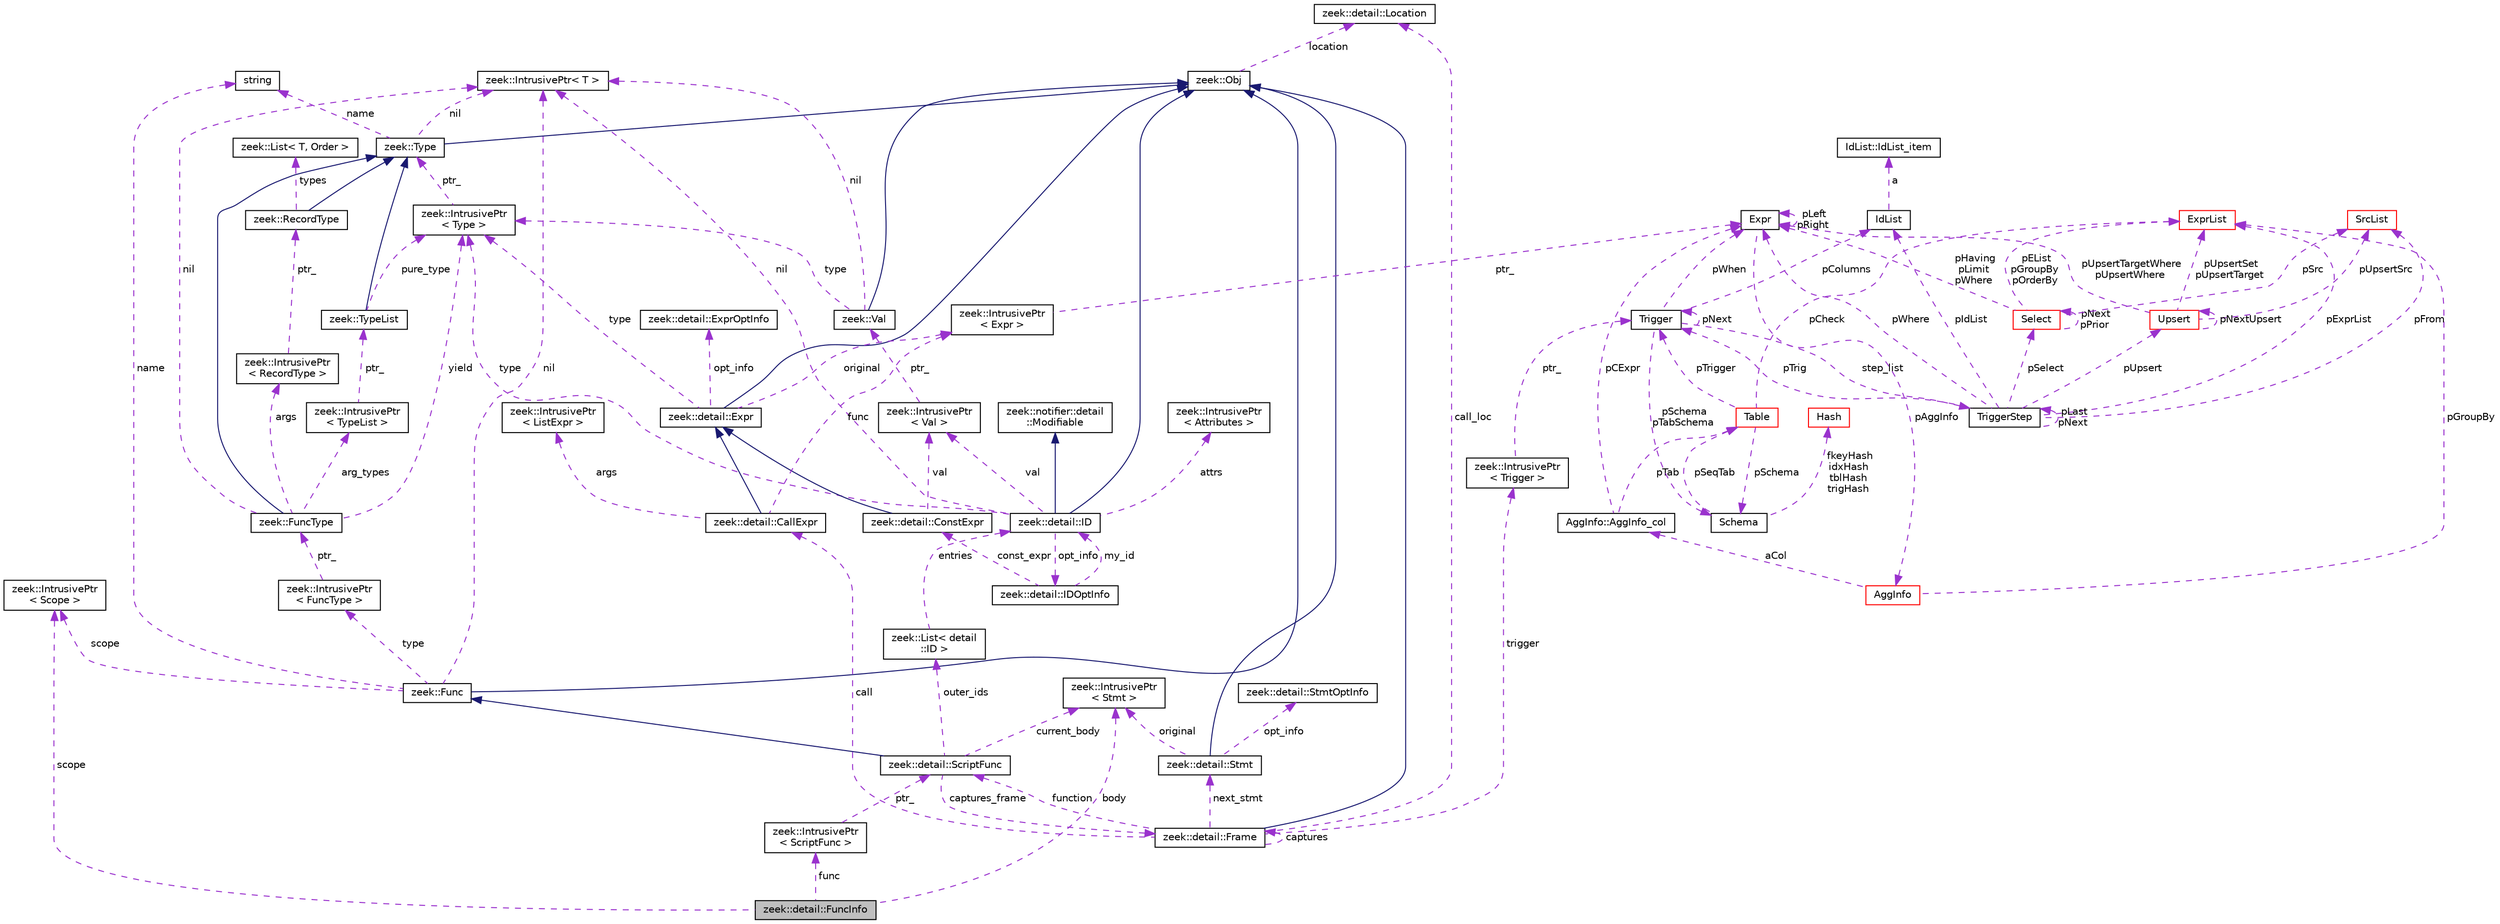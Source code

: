 digraph "zeek::detail::FuncInfo"
{
 // LATEX_PDF_SIZE
  edge [fontname="Helvetica",fontsize="10",labelfontname="Helvetica",labelfontsize="10"];
  node [fontname="Helvetica",fontsize="10",shape=record];
  Node1 [label="zeek::detail::FuncInfo",height=0.2,width=0.4,color="black", fillcolor="grey75", style="filled", fontcolor="black",tooltip=" "];
  Node2 -> Node1 [dir="back",color="darkorchid3",fontsize="10",style="dashed",label=" func" ,fontname="Helvetica"];
  Node2 [label="zeek::IntrusivePtr\l\< ScriptFunc \>",height=0.2,width=0.4,color="black", fillcolor="white", style="filled",URL="$d6/dba/classzeek_1_1IntrusivePtr.html",tooltip=" "];
  Node3 -> Node2 [dir="back",color="darkorchid3",fontsize="10",style="dashed",label=" ptr_" ,fontname="Helvetica"];
  Node3 [label="zeek::detail::ScriptFunc",height=0.2,width=0.4,color="black", fillcolor="white", style="filled",URL="$dc/db4/classzeek_1_1detail_1_1ScriptFunc.html",tooltip=" "];
  Node4 -> Node3 [dir="back",color="midnightblue",fontsize="10",style="solid",fontname="Helvetica"];
  Node4 [label="zeek::Func",height=0.2,width=0.4,color="black", fillcolor="white", style="filled",URL="$d5/d7c/classzeek_1_1Func.html",tooltip=" "];
  Node5 -> Node4 [dir="back",color="midnightblue",fontsize="10",style="solid",fontname="Helvetica"];
  Node5 [label="zeek::Obj",height=0.2,width=0.4,color="black", fillcolor="white", style="filled",URL="$dd/df1/classzeek_1_1Obj.html",tooltip=" "];
  Node6 -> Node5 [dir="back",color="darkorchid3",fontsize="10",style="dashed",label=" location" ,fontname="Helvetica"];
  Node6 [label="zeek::detail::Location",height=0.2,width=0.4,color="black", fillcolor="white", style="filled",URL="$d5/d1d/classzeek_1_1detail_1_1Location.html",tooltip=" "];
  Node7 -> Node4 [dir="back",color="darkorchid3",fontsize="10",style="dashed",label=" nil" ,fontname="Helvetica"];
  Node7 [label="zeek::IntrusivePtr\< T \>",height=0.2,width=0.4,color="black", fillcolor="white", style="filled",URL="$d6/dba/classzeek_1_1IntrusivePtr.html",tooltip=" "];
  Node8 -> Node4 [dir="back",color="darkorchid3",fontsize="10",style="dashed",label=" scope" ,fontname="Helvetica"];
  Node8 [label="zeek::IntrusivePtr\l\< Scope \>",height=0.2,width=0.4,color="black", fillcolor="white", style="filled",URL="$d6/dba/classzeek_1_1IntrusivePtr.html",tooltip=" "];
  Node9 -> Node4 [dir="back",color="darkorchid3",fontsize="10",style="dashed",label=" type" ,fontname="Helvetica"];
  Node9 [label="zeek::IntrusivePtr\l\< FuncType \>",height=0.2,width=0.4,color="black", fillcolor="white", style="filled",URL="$d6/dba/classzeek_1_1IntrusivePtr.html",tooltip=" "];
  Node10 -> Node9 [dir="back",color="darkorchid3",fontsize="10",style="dashed",label=" ptr_" ,fontname="Helvetica"];
  Node10 [label="zeek::FuncType",height=0.2,width=0.4,color="black", fillcolor="white", style="filled",URL="$da/ddd/classzeek_1_1FuncType.html",tooltip=" "];
  Node11 -> Node10 [dir="back",color="midnightblue",fontsize="10",style="solid",fontname="Helvetica"];
  Node11 [label="zeek::Type",height=0.2,width=0.4,color="black", fillcolor="white", style="filled",URL="$d0/d4f/classzeek_1_1Type.html",tooltip=" "];
  Node5 -> Node11 [dir="back",color="midnightblue",fontsize="10",style="solid",fontname="Helvetica"];
  Node7 -> Node11 [dir="back",color="darkorchid3",fontsize="10",style="dashed",label=" nil" ,fontname="Helvetica"];
  Node12 -> Node11 [dir="back",color="darkorchid3",fontsize="10",style="dashed",label=" name" ,fontname="Helvetica"];
  Node12 [label="string",height=0.2,width=0.4,color="black", fillcolor="white", style="filled",tooltip=" "];
  Node7 -> Node10 [dir="back",color="darkorchid3",fontsize="10",style="dashed",label=" nil" ,fontname="Helvetica"];
  Node13 -> Node10 [dir="back",color="darkorchid3",fontsize="10",style="dashed",label=" args" ,fontname="Helvetica"];
  Node13 [label="zeek::IntrusivePtr\l\< RecordType \>",height=0.2,width=0.4,color="black", fillcolor="white", style="filled",URL="$d6/dba/classzeek_1_1IntrusivePtr.html",tooltip=" "];
  Node14 -> Node13 [dir="back",color="darkorchid3",fontsize="10",style="dashed",label=" ptr_" ,fontname="Helvetica"];
  Node14 [label="zeek::RecordType",height=0.2,width=0.4,color="black", fillcolor="white", style="filled",URL="$df/d5b/classzeek_1_1RecordType.html",tooltip=" "];
  Node11 -> Node14 [dir="back",color="midnightblue",fontsize="10",style="solid",fontname="Helvetica"];
  Node15 -> Node14 [dir="back",color="darkorchid3",fontsize="10",style="dashed",label=" types" ,fontname="Helvetica"];
  Node15 [label="zeek::List\< T, Order \>",height=0.2,width=0.4,color="black", fillcolor="white", style="filled",URL="$d2/d8d/classzeek_1_1List.html",tooltip=" "];
  Node16 -> Node10 [dir="back",color="darkorchid3",fontsize="10",style="dashed",label=" arg_types" ,fontname="Helvetica"];
  Node16 [label="zeek::IntrusivePtr\l\< TypeList \>",height=0.2,width=0.4,color="black", fillcolor="white", style="filled",URL="$d6/dba/classzeek_1_1IntrusivePtr.html",tooltip=" "];
  Node17 -> Node16 [dir="back",color="darkorchid3",fontsize="10",style="dashed",label=" ptr_" ,fontname="Helvetica"];
  Node17 [label="zeek::TypeList",height=0.2,width=0.4,color="black", fillcolor="white", style="filled",URL="$da/d8e/classzeek_1_1TypeList.html",tooltip=" "];
  Node11 -> Node17 [dir="back",color="midnightblue",fontsize="10",style="solid",fontname="Helvetica"];
  Node18 -> Node17 [dir="back",color="darkorchid3",fontsize="10",style="dashed",label=" pure_type" ,fontname="Helvetica"];
  Node18 [label="zeek::IntrusivePtr\l\< Type \>",height=0.2,width=0.4,color="black", fillcolor="white", style="filled",URL="$d6/dba/classzeek_1_1IntrusivePtr.html",tooltip=" "];
  Node11 -> Node18 [dir="back",color="darkorchid3",fontsize="10",style="dashed",label=" ptr_" ,fontname="Helvetica"];
  Node18 -> Node10 [dir="back",color="darkorchid3",fontsize="10",style="dashed",label=" yield" ,fontname="Helvetica"];
  Node12 -> Node4 [dir="back",color="darkorchid3",fontsize="10",style="dashed",label=" name" ,fontname="Helvetica"];
  Node19 -> Node3 [dir="back",color="darkorchid3",fontsize="10",style="dashed",label=" outer_ids" ,fontname="Helvetica"];
  Node19 [label="zeek::List\< detail\l::ID \>",height=0.2,width=0.4,color="black", fillcolor="white", style="filled",URL="$d2/d8d/classzeek_1_1List.html",tooltip=" "];
  Node20 -> Node19 [dir="back",color="darkorchid3",fontsize="10",style="dashed",label=" entries" ,fontname="Helvetica"];
  Node20 [label="zeek::detail::ID",height=0.2,width=0.4,color="black", fillcolor="white", style="filled",URL="$d1/dcf/classzeek_1_1detail_1_1ID.html",tooltip=" "];
  Node5 -> Node20 [dir="back",color="midnightblue",fontsize="10",style="solid",fontname="Helvetica"];
  Node21 -> Node20 [dir="back",color="midnightblue",fontsize="10",style="solid",fontname="Helvetica"];
  Node21 [label="zeek::notifier::detail\l::Modifiable",height=0.2,width=0.4,color="black", fillcolor="white", style="filled",URL="$d8/d87/classzeek_1_1notifier_1_1detail_1_1Modifiable.html",tooltip=" "];
  Node7 -> Node20 [dir="back",color="darkorchid3",fontsize="10",style="dashed",label=" nil" ,fontname="Helvetica"];
  Node18 -> Node20 [dir="back",color="darkorchid3",fontsize="10",style="dashed",label=" type" ,fontname="Helvetica"];
  Node22 -> Node20 [dir="back",color="darkorchid3",fontsize="10",style="dashed",label=" val" ,fontname="Helvetica"];
  Node22 [label="zeek::IntrusivePtr\l\< Val \>",height=0.2,width=0.4,color="black", fillcolor="white", style="filled",URL="$d6/dba/classzeek_1_1IntrusivePtr.html",tooltip=" "];
  Node23 -> Node22 [dir="back",color="darkorchid3",fontsize="10",style="dashed",label=" ptr_" ,fontname="Helvetica"];
  Node23 [label="zeek::Val",height=0.2,width=0.4,color="black", fillcolor="white", style="filled",URL="$de/d49/classzeek_1_1Val.html",tooltip=" "];
  Node5 -> Node23 [dir="back",color="midnightblue",fontsize="10",style="solid",fontname="Helvetica"];
  Node7 -> Node23 [dir="back",color="darkorchid3",fontsize="10",style="dashed",label=" nil" ,fontname="Helvetica"];
  Node18 -> Node23 [dir="back",color="darkorchid3",fontsize="10",style="dashed",label=" type" ,fontname="Helvetica"];
  Node24 -> Node20 [dir="back",color="darkorchid3",fontsize="10",style="dashed",label=" attrs" ,fontname="Helvetica"];
  Node24 [label="zeek::IntrusivePtr\l\< Attributes \>",height=0.2,width=0.4,color="black", fillcolor="white", style="filled",URL="$d6/dba/classzeek_1_1IntrusivePtr.html",tooltip=" "];
  Node25 -> Node20 [dir="back",color="darkorchid3",fontsize="10",style="dashed",label=" opt_info" ,fontname="Helvetica"];
  Node25 [label="zeek::detail::IDOptInfo",height=0.2,width=0.4,color="black", fillcolor="white", style="filled",URL="$dd/dcb/classzeek_1_1detail_1_1IDOptInfo.html",tooltip=" "];
  Node26 -> Node25 [dir="back",color="darkorchid3",fontsize="10",style="dashed",label=" const_expr" ,fontname="Helvetica"];
  Node26 [label="zeek::detail::ConstExpr",height=0.2,width=0.4,color="black", fillcolor="white", style="filled",URL="$db/db7/classzeek_1_1detail_1_1ConstExpr.html",tooltip=" "];
  Node27 -> Node26 [dir="back",color="midnightblue",fontsize="10",style="solid",fontname="Helvetica"];
  Node27 [label="zeek::detail::Expr",height=0.2,width=0.4,color="black", fillcolor="white", style="filled",URL="$dc/d54/classzeek_1_1detail_1_1Expr.html",tooltip=" "];
  Node5 -> Node27 [dir="back",color="midnightblue",fontsize="10",style="solid",fontname="Helvetica"];
  Node18 -> Node27 [dir="back",color="darkorchid3",fontsize="10",style="dashed",label=" type" ,fontname="Helvetica"];
  Node28 -> Node27 [dir="back",color="darkorchid3",fontsize="10",style="dashed",label=" original" ,fontname="Helvetica"];
  Node28 [label="zeek::IntrusivePtr\l\< Expr \>",height=0.2,width=0.4,color="black", fillcolor="white", style="filled",URL="$d6/dba/classzeek_1_1IntrusivePtr.html",tooltip=" "];
  Node29 -> Node28 [dir="back",color="darkorchid3",fontsize="10",style="dashed",label=" ptr_" ,fontname="Helvetica"];
  Node29 [label="Expr",height=0.2,width=0.4,color="black", fillcolor="white", style="filled",URL="$db/d1b/sqlite3_8c.html#d4/dfb/structExpr",tooltip=" "];
  Node29 -> Node29 [dir="back",color="darkorchid3",fontsize="10",style="dashed",label=" pLeft\npRight" ,fontname="Helvetica"];
  Node30 -> Node29 [dir="back",color="darkorchid3",fontsize="10",style="dashed",label=" pAggInfo" ,fontname="Helvetica"];
  Node30 [label="AggInfo",height=0.2,width=0.4,color="red", fillcolor="white", style="filled",URL="$db/d1b/sqlite3_8c.html#d2/dc8/structAggInfo",tooltip=" "];
  Node31 -> Node30 [dir="back",color="darkorchid3",fontsize="10",style="dashed",label=" pGroupBy" ,fontname="Helvetica"];
  Node31 [label="ExprList",height=0.2,width=0.4,color="red", fillcolor="white", style="filled",URL="$db/d1b/sqlite3_8c.html#d5/d5c/structExprList",tooltip=" "];
  Node33 -> Node30 [dir="back",color="darkorchid3",fontsize="10",style="dashed",label=" aCol" ,fontname="Helvetica"];
  Node33 [label="AggInfo::AggInfo_col",height=0.2,width=0.4,color="black", fillcolor="white", style="filled",URL="$db/d1b/sqlite3_8c.html#d6/d3a/structAggInfo_1_1AggInfo__col",tooltip=" "];
  Node34 -> Node33 [dir="back",color="darkorchid3",fontsize="10",style="dashed",label=" pTab" ,fontname="Helvetica"];
  Node34 [label="Table",height=0.2,width=0.4,color="red", fillcolor="white", style="filled",URL="$db/d1b/sqlite3_8c.html#dc/dcb/structTable",tooltip=" "];
  Node31 -> Node34 [dir="back",color="darkorchid3",fontsize="10",style="dashed",label=" pCheck" ,fontname="Helvetica"];
  Node41 -> Node34 [dir="back",color="darkorchid3",fontsize="10",style="dashed",label=" pTrigger" ,fontname="Helvetica"];
  Node41 [label="Trigger",height=0.2,width=0.4,color="black", fillcolor="white", style="filled",URL="$db/d1b/sqlite3_8c.html#dc/d15/structTrigger",tooltip=" "];
  Node29 -> Node41 [dir="back",color="darkorchid3",fontsize="10",style="dashed",label=" pWhen" ,fontname="Helvetica"];
  Node42 -> Node41 [dir="back",color="darkorchid3",fontsize="10",style="dashed",label=" pColumns" ,fontname="Helvetica"];
  Node42 [label="IdList",height=0.2,width=0.4,color="black", fillcolor="white", style="filled",URL="$db/d1b/sqlite3_8c.html#da/d69/structIdList",tooltip=" "];
  Node43 -> Node42 [dir="back",color="darkorchid3",fontsize="10",style="dashed",label=" a" ,fontname="Helvetica"];
  Node43 [label="IdList::IdList_item",height=0.2,width=0.4,color="black", fillcolor="white", style="filled",URL="$db/d1b/sqlite3_8c.html#d4/dc3/structIdList_1_1IdList__item",tooltip=" "];
  Node37 -> Node41 [dir="back",color="darkorchid3",fontsize="10",style="dashed",label=" pSchema\npTabSchema" ,fontname="Helvetica"];
  Node37 [label="Schema",height=0.2,width=0.4,color="black", fillcolor="white", style="filled",URL="$db/d1b/sqlite3_8c.html#d8/db0/structSchema",tooltip=" "];
  Node38 -> Node37 [dir="back",color="darkorchid3",fontsize="10",style="dashed",label=" fkeyHash\nidxHash\ntblHash\ntrigHash" ,fontname="Helvetica"];
  Node38 [label="Hash",height=0.2,width=0.4,color="red", fillcolor="white", style="filled",URL="$db/d1b/sqlite3_8c.html#d1/dbe/structHash",tooltip=" "];
  Node34 -> Node37 [dir="back",color="darkorchid3",fontsize="10",style="dashed",label=" pSeqTab" ,fontname="Helvetica"];
  Node44 -> Node41 [dir="back",color="darkorchid3",fontsize="10",style="dashed",label=" step_list" ,fontname="Helvetica"];
  Node44 [label="TriggerStep",height=0.2,width=0.4,color="black", fillcolor="white", style="filled",URL="$db/d1b/sqlite3_8c.html#d5/da5/structTriggerStep",tooltip=" "];
  Node41 -> Node44 [dir="back",color="darkorchid3",fontsize="10",style="dashed",label=" pTrig" ,fontname="Helvetica"];
  Node45 -> Node44 [dir="back",color="darkorchid3",fontsize="10",style="dashed",label=" pSelect" ,fontname="Helvetica"];
  Node45 [label="Select",height=0.2,width=0.4,color="red", fillcolor="white", style="filled",URL="$db/d1b/sqlite3_8c.html#dd/d39/structSelect",tooltip=" "];
  Node31 -> Node45 [dir="back",color="darkorchid3",fontsize="10",style="dashed",label=" pEList\npGroupBy\npOrderBy" ,fontname="Helvetica"];
  Node46 -> Node45 [dir="back",color="darkorchid3",fontsize="10",style="dashed",label=" pSrc" ,fontname="Helvetica"];
  Node46 [label="SrcList",height=0.2,width=0.4,color="red", fillcolor="white", style="filled",URL="$db/d1b/sqlite3_8c.html#de/deb/structSrcList",tooltip=" "];
  Node29 -> Node45 [dir="back",color="darkorchid3",fontsize="10",style="dashed",label=" pHaving\npLimit\npWhere" ,fontname="Helvetica"];
  Node45 -> Node45 [dir="back",color="darkorchid3",fontsize="10",style="dashed",label=" pNext\npPrior" ,fontname="Helvetica"];
  Node46 -> Node44 [dir="back",color="darkorchid3",fontsize="10",style="dashed",label=" pFrom" ,fontname="Helvetica"];
  Node29 -> Node44 [dir="back",color="darkorchid3",fontsize="10",style="dashed",label=" pWhere" ,fontname="Helvetica"];
  Node31 -> Node44 [dir="back",color="darkorchid3",fontsize="10",style="dashed",label=" pExprList" ,fontname="Helvetica"];
  Node42 -> Node44 [dir="back",color="darkorchid3",fontsize="10",style="dashed",label=" pIdList" ,fontname="Helvetica"];
  Node53 -> Node44 [dir="back",color="darkorchid3",fontsize="10",style="dashed",label=" pUpsert" ,fontname="Helvetica"];
  Node53 [label="Upsert",height=0.2,width=0.4,color="red", fillcolor="white", style="filled",URL="$db/d1b/sqlite3_8c.html#da/d8e/structUpsert",tooltip=" "];
  Node31 -> Node53 [dir="back",color="darkorchid3",fontsize="10",style="dashed",label=" pUpsertSet\npUpsertTarget" ,fontname="Helvetica"];
  Node29 -> Node53 [dir="back",color="darkorchid3",fontsize="10",style="dashed",label=" pUpsertTargetWhere\npUpsertWhere" ,fontname="Helvetica"];
  Node53 -> Node53 [dir="back",color="darkorchid3",fontsize="10",style="dashed",label=" pNextUpsert" ,fontname="Helvetica"];
  Node46 -> Node53 [dir="back",color="darkorchid3",fontsize="10",style="dashed",label=" pUpsertSrc" ,fontname="Helvetica"];
  Node44 -> Node44 [dir="back",color="darkorchid3",fontsize="10",style="dashed",label=" pLast\npNext" ,fontname="Helvetica"];
  Node41 -> Node41 [dir="back",color="darkorchid3",fontsize="10",style="dashed",label=" pNext" ,fontname="Helvetica"];
  Node37 -> Node34 [dir="back",color="darkorchid3",fontsize="10",style="dashed",label=" pSchema" ,fontname="Helvetica"];
  Node29 -> Node33 [dir="back",color="darkorchid3",fontsize="10",style="dashed",label=" pCExpr" ,fontname="Helvetica"];
  Node55 -> Node27 [dir="back",color="darkorchid3",fontsize="10",style="dashed",label=" opt_info" ,fontname="Helvetica"];
  Node55 [label="zeek::detail::ExprOptInfo",height=0.2,width=0.4,color="black", fillcolor="white", style="filled",URL="$d2/d12/namespacezeek_1_1detail.html#de/d9f/classzeek_1_1detail_1_1ExprOptInfo",tooltip=" "];
  Node22 -> Node26 [dir="back",color="darkorchid3",fontsize="10",style="dashed",label=" val" ,fontname="Helvetica"];
  Node20 -> Node25 [dir="back",color="darkorchid3",fontsize="10",style="dashed",label=" my_id" ,fontname="Helvetica"];
  Node56 -> Node3 [dir="back",color="darkorchid3",fontsize="10",style="dashed",label=" captures_frame" ,fontname="Helvetica"];
  Node56 [label="zeek::detail::Frame",height=0.2,width=0.4,color="black", fillcolor="white", style="filled",URL="$dd/d3f/classzeek_1_1detail_1_1Frame.html",tooltip=" "];
  Node5 -> Node56 [dir="back",color="midnightblue",fontsize="10",style="solid",fontname="Helvetica"];
  Node56 -> Node56 [dir="back",color="darkorchid3",fontsize="10",style="dashed",label=" captures" ,fontname="Helvetica"];
  Node3 -> Node56 [dir="back",color="darkorchid3",fontsize="10",style="dashed",label=" function" ,fontname="Helvetica"];
  Node57 -> Node56 [dir="back",color="darkorchid3",fontsize="10",style="dashed",label=" next_stmt" ,fontname="Helvetica"];
  Node57 [label="zeek::detail::Stmt",height=0.2,width=0.4,color="black", fillcolor="white", style="filled",URL="$d2/df8/classzeek_1_1detail_1_1Stmt.html",tooltip=" "];
  Node5 -> Node57 [dir="back",color="midnightblue",fontsize="10",style="solid",fontname="Helvetica"];
  Node58 -> Node57 [dir="back",color="darkorchid3",fontsize="10",style="dashed",label=" original" ,fontname="Helvetica"];
  Node58 [label="zeek::IntrusivePtr\l\< Stmt \>",height=0.2,width=0.4,color="black", fillcolor="white", style="filled",URL="$d6/dba/classzeek_1_1IntrusivePtr.html",tooltip=" "];
  Node59 -> Node57 [dir="back",color="darkorchid3",fontsize="10",style="dashed",label=" opt_info" ,fontname="Helvetica"];
  Node59 [label="zeek::detail::StmtOptInfo",height=0.2,width=0.4,color="black", fillcolor="white", style="filled",URL="$d2/d12/namespacezeek_1_1detail.html#dd/dee/classzeek_1_1detail_1_1StmtOptInfo",tooltip=" "];
  Node60 -> Node56 [dir="back",color="darkorchid3",fontsize="10",style="dashed",label=" trigger" ,fontname="Helvetica"];
  Node60 [label="zeek::IntrusivePtr\l\< Trigger \>",height=0.2,width=0.4,color="black", fillcolor="white", style="filled",URL="$d6/dba/classzeek_1_1IntrusivePtr.html",tooltip=" "];
  Node41 -> Node60 [dir="back",color="darkorchid3",fontsize="10",style="dashed",label=" ptr_" ,fontname="Helvetica"];
  Node61 -> Node56 [dir="back",color="darkorchid3",fontsize="10",style="dashed",label=" call" ,fontname="Helvetica"];
  Node61 [label="zeek::detail::CallExpr",height=0.2,width=0.4,color="black", fillcolor="white", style="filled",URL="$dd/d00/classzeek_1_1detail_1_1CallExpr.html",tooltip=" "];
  Node27 -> Node61 [dir="back",color="midnightblue",fontsize="10",style="solid",fontname="Helvetica"];
  Node28 -> Node61 [dir="back",color="darkorchid3",fontsize="10",style="dashed",label=" func" ,fontname="Helvetica"];
  Node62 -> Node61 [dir="back",color="darkorchid3",fontsize="10",style="dashed",label=" args" ,fontname="Helvetica"];
  Node62 [label="zeek::IntrusivePtr\l\< ListExpr \>",height=0.2,width=0.4,color="black", fillcolor="white", style="filled",URL="$d6/dba/classzeek_1_1IntrusivePtr.html",tooltip=" "];
  Node6 -> Node56 [dir="back",color="darkorchid3",fontsize="10",style="dashed",label=" call_loc" ,fontname="Helvetica"];
  Node58 -> Node3 [dir="back",color="darkorchid3",fontsize="10",style="dashed",label=" current_body" ,fontname="Helvetica"];
  Node8 -> Node1 [dir="back",color="darkorchid3",fontsize="10",style="dashed",label=" scope" ,fontname="Helvetica"];
  Node58 -> Node1 [dir="back",color="darkorchid3",fontsize="10",style="dashed",label=" body" ,fontname="Helvetica"];
}
